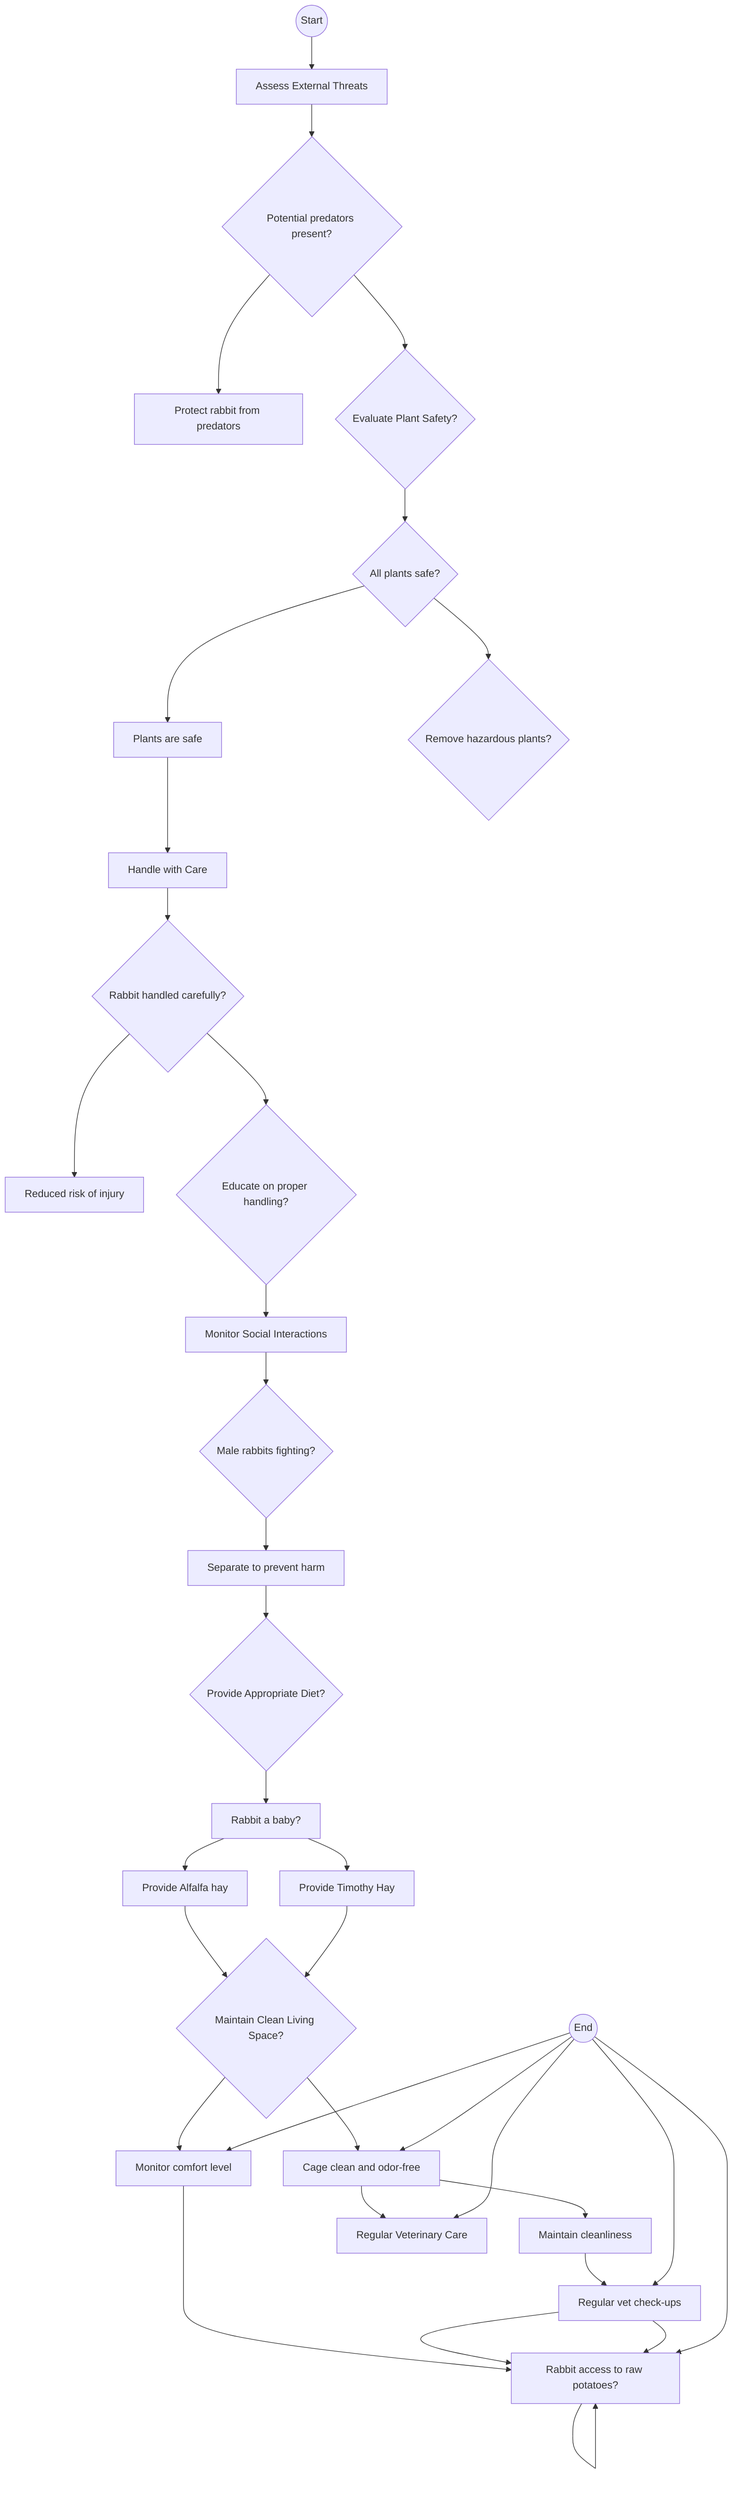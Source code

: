 flowchart TD
A((Start)) --> B[Assess External Threats]
B --> C{Potential predators present?}
C --> D[Protect rabbit from predators]
C --> E{Evaluate Plant Safety?}
E --> F{All plants safe?}
F --> G[Plants are safe]
F --> H{Remove hazardous plants?}
G --> I[Handle with Care]
I --> J{Rabbit handled carefully?}
J --> K[Reduced risk of injury]
J --> L{Educate on proper handling?}
L --> M[Monitor Social Interactions]
M --> N{Male rabbits fighting?}
N --> O[Separate to prevent harm]
O --> P{Provide Appropriate Diet?}
P --> Q[Rabbit a baby?]
Q --> R[Provide Alfalfa hay]
Q --> T[Provide Timothy Hay]
R --> S{Maintain Clean Living Space?}
T --> S
S --> U[Cage clean and odor-free]
S --> X[Monitor comfort level]
U --> V[Maintain cleanliness]
U --> W[Regular Veterinary Care]
V --> Y[Regular vet check-ups]
X --> Z[Schedule vet appointment]
Z --> Z[Avoid Toxic Foods]
Y --> Z
Y --> Z
Z --> Z[Rabbit access to raw potatoes?]
Z --> Z
End((End)) --> U
End --> W
End --> X
End --> Y
End --> Z
